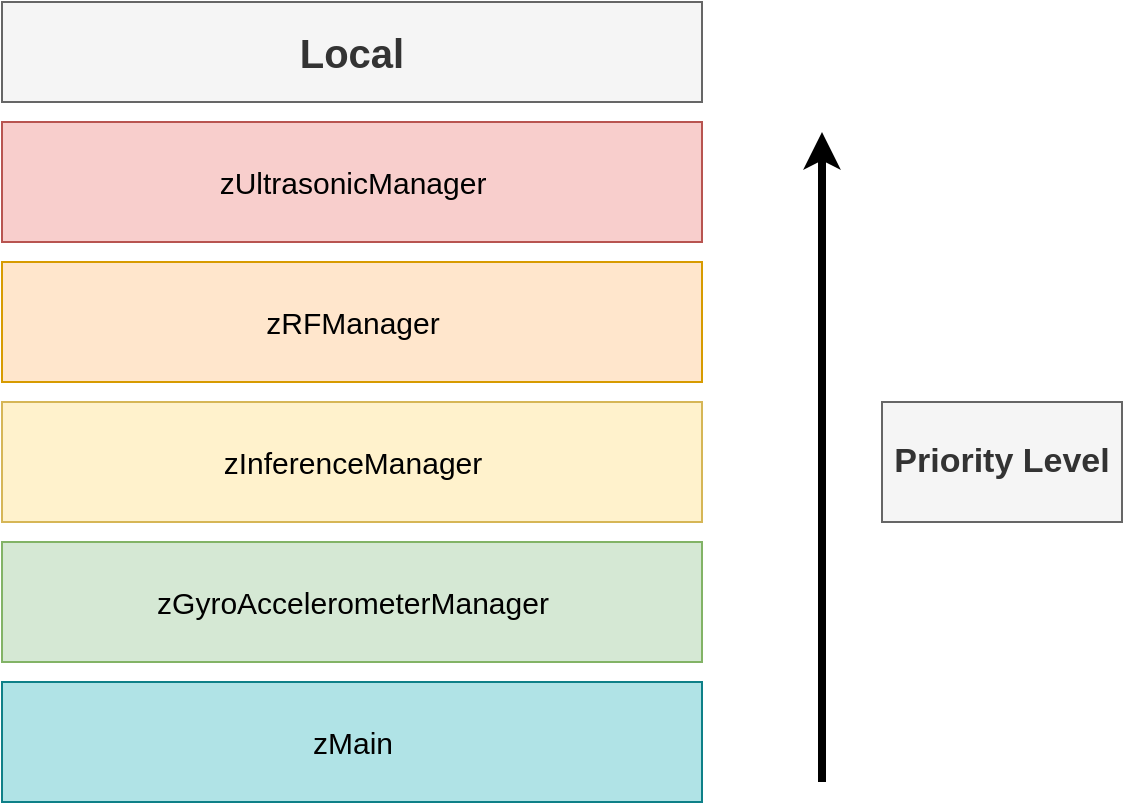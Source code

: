 <mxfile version="13.9.9" type="device"><diagram id="alwlg3QHh-e73JdiiUnX" name="Page-1"><mxGraphModel dx="1086" dy="846" grid="1" gridSize="10" guides="1" tooltips="1" connect="1" arrows="1" fold="1" page="1" pageScale="1" pageWidth="1169" pageHeight="827" math="0" shadow="0"><root><mxCell id="0"/><mxCell id="1" parent="0"/><mxCell id="0XT-CZcjGFwikC_cgEWI-1" value="" style="rounded=0;whiteSpace=wrap;html=1;fillColor=#f8cecc;strokeColor=#b85450;" parent="1" vertex="1"><mxGeometry x="330" y="130" width="350" height="60" as="geometry"/></mxCell><mxCell id="0XT-CZcjGFwikC_cgEWI-2" value="" style="rounded=0;whiteSpace=wrap;html=1;fillColor=#ffe6cc;strokeColor=#d79b00;" parent="1" vertex="1"><mxGeometry x="330" y="200" width="350" height="60" as="geometry"/></mxCell><mxCell id="0XT-CZcjGFwikC_cgEWI-3" value="" style="rounded=0;whiteSpace=wrap;html=1;fillColor=#fff2cc;strokeColor=#d6b656;" parent="1" vertex="1"><mxGeometry x="330" y="270" width="350" height="60" as="geometry"/></mxCell><mxCell id="0XT-CZcjGFwikC_cgEWI-4" value="" style="rounded=0;whiteSpace=wrap;html=1;fillColor=#d5e8d4;strokeColor=#82b366;" parent="1" vertex="1"><mxGeometry x="330" y="340" width="350" height="60" as="geometry"/></mxCell><mxCell id="0XT-CZcjGFwikC_cgEWI-6" value="" style="rounded=0;whiteSpace=wrap;html=1;fillColor=#b0e3e6;strokeColor=#0e8088;" parent="1" vertex="1"><mxGeometry x="330" y="410" width="350" height="60" as="geometry"/></mxCell><mxCell id="0XT-CZcjGFwikC_cgEWI-9" value="" style="endArrow=classic;html=1;strokeWidth=4;" parent="1" edge="1"><mxGeometry width="50" height="50" relative="1" as="geometry"><mxPoint x="740" y="460" as="sourcePoint"/><mxPoint x="740" y="135" as="targetPoint"/></mxGeometry></mxCell><mxCell id="0XT-CZcjGFwikC_cgEWI-12" value="&lt;font style=&quot;font-size: 17px&quot;&gt;&lt;b&gt;Priority Level&lt;/b&gt;&lt;/font&gt;" style="rounded=0;whiteSpace=wrap;html=1;fillColor=#f5f5f5;strokeColor=#666666;fontColor=#333333;" parent="1" vertex="1"><mxGeometry x="770" y="270" width="120" height="60" as="geometry"/></mxCell><mxCell id="303PYNZHlFcjEvIrQRFF-3" value="zGyroAccelerometerManager" style="text;html=1;align=center;verticalAlign=middle;resizable=0;points=[];;autosize=1;fontSize=15;" parent="1" vertex="1"><mxGeometry x="400" y="360" width="210" height="20" as="geometry"/></mxCell><mxCell id="303PYNZHlFcjEvIrQRFF-6" value="zRFManager" style="text;html=1;align=center;verticalAlign=middle;resizable=0;points=[];;autosize=1;fontSize=15;" parent="1" vertex="1"><mxGeometry x="455" y="220" width="100" height="20" as="geometry"/></mxCell><mxCell id="303PYNZHlFcjEvIrQRFF-7" value="zInferenceManager" style="text;html=1;align=center;verticalAlign=middle;resizable=0;points=[];;autosize=1;fontSize=15;" parent="1" vertex="1"><mxGeometry x="435" y="290" width="140" height="20" as="geometry"/></mxCell><mxCell id="303PYNZHlFcjEvIrQRFF-8" value="zUltrasonicManager" style="text;html=1;align=center;verticalAlign=middle;resizable=0;points=[];;autosize=1;fontSize=15;" parent="1" vertex="1"><mxGeometry x="430" y="150" width="150" height="20" as="geometry"/></mxCell><mxCell id="303PYNZHlFcjEvIrQRFF-14" value="zMain" style="text;html=1;align=center;verticalAlign=middle;resizable=0;points=[];;autosize=1;fontSize=15;" parent="1" vertex="1"><mxGeometry x="475" y="430" width="60" height="20" as="geometry"/></mxCell><mxCell id="i6PCSD-G2OQxgJhZGrEV-27" value="Local" style="rounded=0;whiteSpace=wrap;html=1;fillColor=#f5f5f5;strokeColor=#666666;fontColor=#333333;fontSize=20;fontStyle=1" parent="1" vertex="1"><mxGeometry x="330" y="70" width="350" height="50" as="geometry"/></mxCell></root></mxGraphModel></diagram></mxfile>